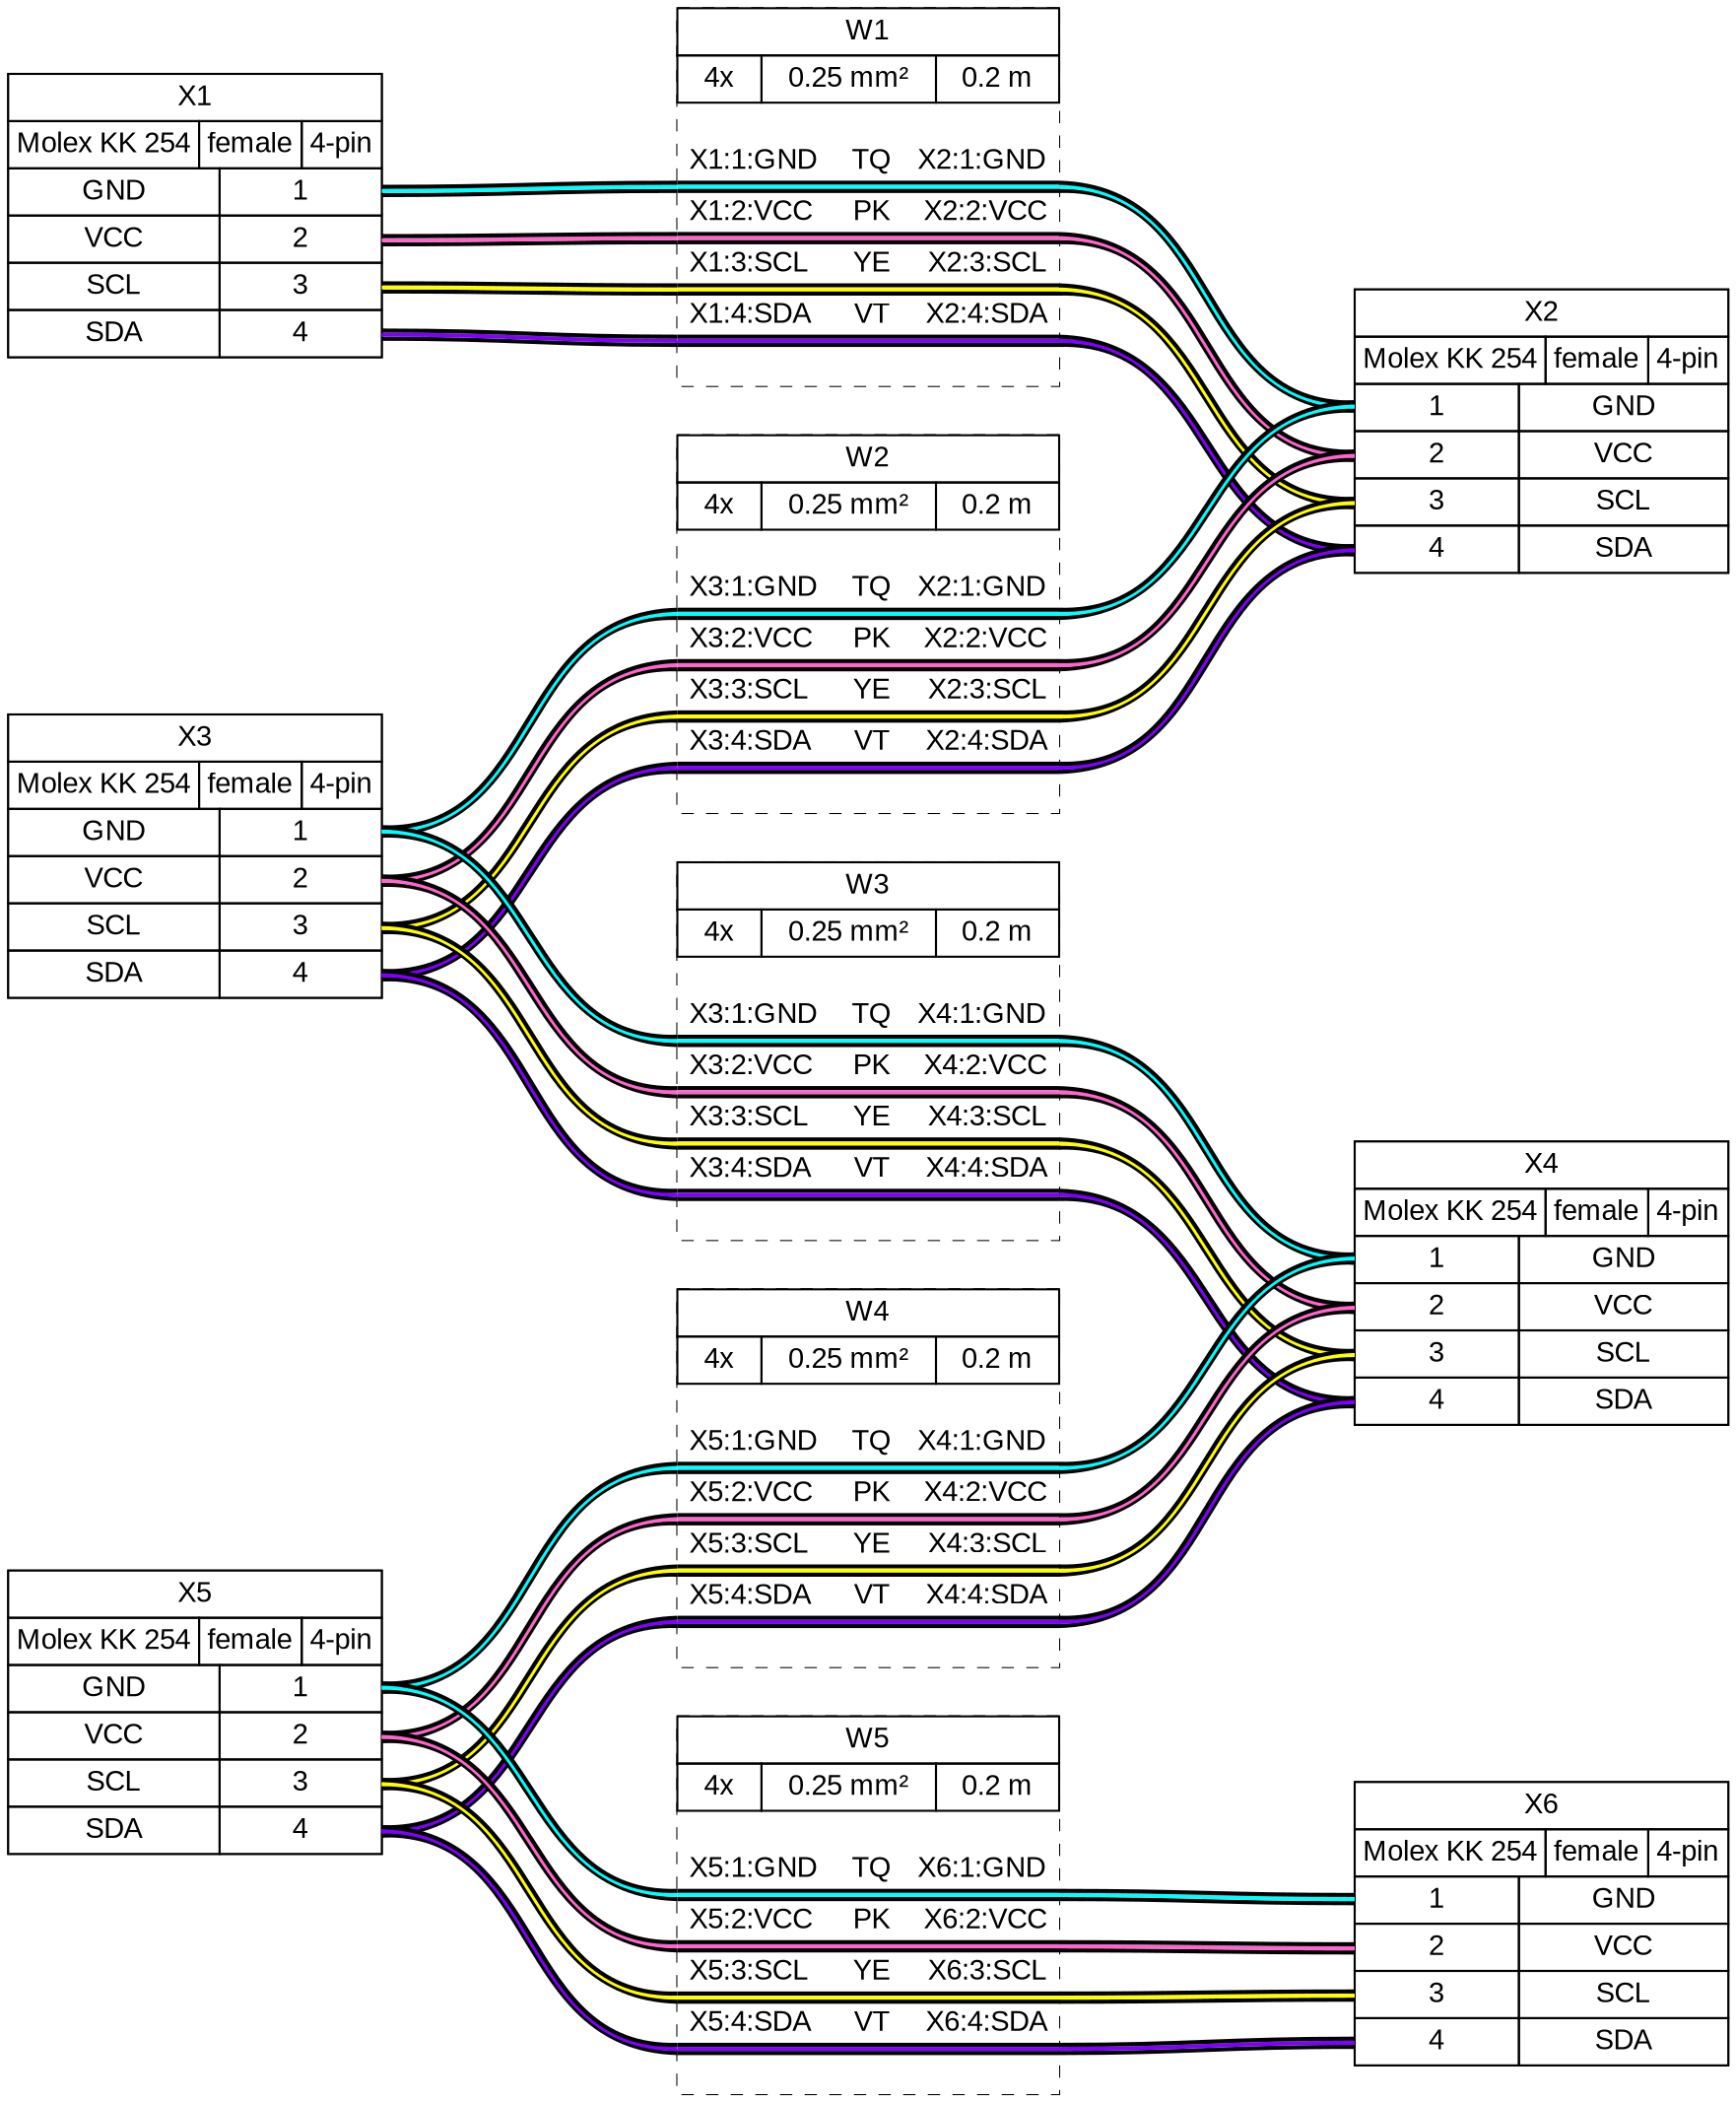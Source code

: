 graph {
// Graph generated by WireViz 0.5-dev+refactor
// https://github.com/wireviz/WireViz
	graph [bgcolor="#FFFFFF" fontname=arial nodesep=0.33 rankdir=LR ranksep=2]
	node [fillcolor="#FFFFFF" fontname=arial height=0 margin=0 shape=none style=filled width=0]
	edge [fontname=arial style=bold]
	X1 [label=<
<table border="0" cellspacing="0" cellpadding="0" bgcolor="#FFFFFF">
 <tr>
  <td>
   <table border="0" cellborder="1" cellpadding="3" cellspacing="0">
    <tr>
     <td>X1</td>
    </tr>
   </table>
  </td>
 </tr>
 <tr>
  <td>
   <table border="0" cellborder="1" cellpadding="3" cellspacing="0">
    <tr>
     <td>Molex KK 254</td>
     <td>female</td>
     <td>4-pin</td>
    </tr>
   </table>
  </td>
 </tr>
 <tr>
  <td>
   <table border="0" cellborder="1" cellpadding="3" cellspacing="0">
    <tr>
     <td>GND</td>
     <td port="p1r">1</td>
    </tr>
    <tr>
     <td>VCC</td>
     <td port="p2r">2</td>
    </tr>
    <tr>
     <td>SCL</td>
     <td port="p3r">3</td>
    </tr>
    <tr>
     <td>SDA</td>
     <td port="p4r">4</td>
    </tr>
   </table>
  </td>
 </tr>
</table>
> shape=box style=filled]
	X2 [label=<
<table border="0" cellspacing="0" cellpadding="0" bgcolor="#FFFFFF">
 <tr>
  <td>
   <table border="0" cellborder="1" cellpadding="3" cellspacing="0">
    <tr>
     <td>X2</td>
    </tr>
   </table>
  </td>
 </tr>
 <tr>
  <td>
   <table border="0" cellborder="1" cellpadding="3" cellspacing="0">
    <tr>
     <td>Molex KK 254</td>
     <td>female</td>
     <td>4-pin</td>
    </tr>
   </table>
  </td>
 </tr>
 <tr>
  <td>
   <table border="0" cellborder="1" cellpadding="3" cellspacing="0">
    <tr>
     <td port="p1l">1</td>
     <td>GND</td>
    </tr>
    <tr>
     <td port="p2l">2</td>
     <td>VCC</td>
    </tr>
    <tr>
     <td port="p3l">3</td>
     <td>SCL</td>
    </tr>
    <tr>
     <td port="p4l">4</td>
     <td>SDA</td>
    </tr>
   </table>
  </td>
 </tr>
</table>
> shape=box style=filled]
	X3 [label=<
<table border="0" cellspacing="0" cellpadding="0" bgcolor="#FFFFFF">
 <tr>
  <td>
   <table border="0" cellborder="1" cellpadding="3" cellspacing="0">
    <tr>
     <td>X3</td>
    </tr>
   </table>
  </td>
 </tr>
 <tr>
  <td>
   <table border="0" cellborder="1" cellpadding="3" cellspacing="0">
    <tr>
     <td>Molex KK 254</td>
     <td>female</td>
     <td>4-pin</td>
    </tr>
   </table>
  </td>
 </tr>
 <tr>
  <td>
   <table border="0" cellborder="1" cellpadding="3" cellspacing="0">
    <tr>
     <td>GND</td>
     <td port="p1r">1</td>
    </tr>
    <tr>
     <td>VCC</td>
     <td port="p2r">2</td>
    </tr>
    <tr>
     <td>SCL</td>
     <td port="p3r">3</td>
    </tr>
    <tr>
     <td>SDA</td>
     <td port="p4r">4</td>
    </tr>
   </table>
  </td>
 </tr>
</table>
> shape=box style=filled]
	X4 [label=<
<table border="0" cellspacing="0" cellpadding="0" bgcolor="#FFFFFF">
 <tr>
  <td>
   <table border="0" cellborder="1" cellpadding="3" cellspacing="0">
    <tr>
     <td>X4</td>
    </tr>
   </table>
  </td>
 </tr>
 <tr>
  <td>
   <table border="0" cellborder="1" cellpadding="3" cellspacing="0">
    <tr>
     <td>Molex KK 254</td>
     <td>female</td>
     <td>4-pin</td>
    </tr>
   </table>
  </td>
 </tr>
 <tr>
  <td>
   <table border="0" cellborder="1" cellpadding="3" cellspacing="0">
    <tr>
     <td port="p1l">1</td>
     <td>GND</td>
    </tr>
    <tr>
     <td port="p2l">2</td>
     <td>VCC</td>
    </tr>
    <tr>
     <td port="p3l">3</td>
     <td>SCL</td>
    </tr>
    <tr>
     <td port="p4l">4</td>
     <td>SDA</td>
    </tr>
   </table>
  </td>
 </tr>
</table>
> shape=box style=filled]
	X5 [label=<
<table border="0" cellspacing="0" cellpadding="0" bgcolor="#FFFFFF">
 <tr>
  <td>
   <table border="0" cellborder="1" cellpadding="3" cellspacing="0">
    <tr>
     <td>X5</td>
    </tr>
   </table>
  </td>
 </tr>
 <tr>
  <td>
   <table border="0" cellborder="1" cellpadding="3" cellspacing="0">
    <tr>
     <td>Molex KK 254</td>
     <td>female</td>
     <td>4-pin</td>
    </tr>
   </table>
  </td>
 </tr>
 <tr>
  <td>
   <table border="0" cellborder="1" cellpadding="3" cellspacing="0">
    <tr>
     <td>GND</td>
     <td port="p1r">1</td>
    </tr>
    <tr>
     <td>VCC</td>
     <td port="p2r">2</td>
    </tr>
    <tr>
     <td>SCL</td>
     <td port="p3r">3</td>
    </tr>
    <tr>
     <td>SDA</td>
     <td port="p4r">4</td>
    </tr>
   </table>
  </td>
 </tr>
</table>
> shape=box style=filled]
	X6 [label=<
<table border="0" cellspacing="0" cellpadding="0" bgcolor="#FFFFFF">
 <tr>
  <td>
   <table border="0" cellborder="1" cellpadding="3" cellspacing="0">
    <tr>
     <td>X6</td>
    </tr>
   </table>
  </td>
 </tr>
 <tr>
  <td>
   <table border="0" cellborder="1" cellpadding="3" cellspacing="0">
    <tr>
     <td>Molex KK 254</td>
     <td>female</td>
     <td>4-pin</td>
    </tr>
   </table>
  </td>
 </tr>
 <tr>
  <td>
   <table border="0" cellborder="1" cellpadding="3" cellspacing="0">
    <tr>
     <td port="p1l">1</td>
     <td>GND</td>
    </tr>
    <tr>
     <td port="p2l">2</td>
     <td>VCC</td>
    </tr>
    <tr>
     <td port="p3l">3</td>
     <td>SCL</td>
    </tr>
    <tr>
     <td port="p4l">4</td>
     <td>SDA</td>
    </tr>
   </table>
  </td>
 </tr>
</table>
> shape=box style=filled]
	W1 [label=<
<table border="0" cellspacing="0" cellpadding="0" bgcolor="#FFFFFF">
 <tr>
  <td>
   <table border="0" cellborder="1" cellpadding="3" cellspacing="0">
    <tr>
     <td>W1</td>
    </tr>
   </table>
  </td>
 </tr>
 <tr>
  <td>
   <table border="0" cellborder="1" cellpadding="3" cellspacing="0">
    <tr>
     <td>4x</td>
     <td>0.25 mm²</td>
     <td>0.2 m</td>
    </tr>
   </table>
  </td>
 </tr>
 <tr>
  <td>
   <table border="0" cellborder="0" cellspacing="0">
    <tr>
     <td>&nbsp;</td>
    </tr>
    <tr>
     <td align="left"> X1:1:GND</td>
     <td> </td>
     <td></td>
     <td>TQ</td>
     <td> </td>
     <td align="right">X2:1:GND </td>
    </tr>
    <tr>
     <td border="0" cellspacing="0" cellpadding="0" colspan="6" height="6" port="w1">
      <table border="0" cellborder="0" cellspacing="0">
       <tr>
        <td bgcolor="#000000" border="0" cellpadding="0" colspan="6" height="2"></td>
       </tr>
       <tr>
        <td bgcolor="#00FFFF" border="0" cellpadding="0" colspan="6" height="2"></td>
       </tr>
       <tr>
        <td bgcolor="#000000" border="0" cellpadding="0" colspan="6" height="2"></td>
       </tr>
      </table>
     </td>
    </tr>
    <tr>
     <td align="left"> X1:2:VCC</td>
     <td> </td>
     <td></td>
     <td>PK</td>
     <td> </td>
     <td align="right">X2:2:VCC </td>
    </tr>
    <tr>
     <td border="0" cellspacing="0" cellpadding="0" colspan="6" height="6" port="w2">
      <table border="0" cellborder="0" cellspacing="0">
       <tr>
        <td bgcolor="#000000" border="0" cellpadding="0" colspan="6" height="2"></td>
       </tr>
       <tr>
        <td bgcolor="#FF66CC" border="0" cellpadding="0" colspan="6" height="2"></td>
       </tr>
       <tr>
        <td bgcolor="#000000" border="0" cellpadding="0" colspan="6" height="2"></td>
       </tr>
      </table>
     </td>
    </tr>
    <tr>
     <td align="left"> X1:3:SCL</td>
     <td> </td>
     <td></td>
     <td>YE</td>
     <td> </td>
     <td align="right">X2:3:SCL </td>
    </tr>
    <tr>
     <td border="0" cellspacing="0" cellpadding="0" colspan="6" height="6" port="w3">
      <table border="0" cellborder="0" cellspacing="0">
       <tr>
        <td bgcolor="#000000" border="0" cellpadding="0" colspan="6" height="2"></td>
       </tr>
       <tr>
        <td bgcolor="#FFFF00" border="0" cellpadding="0" colspan="6" height="2"></td>
       </tr>
       <tr>
        <td bgcolor="#000000" border="0" cellpadding="0" colspan="6" height="2"></td>
       </tr>
      </table>
     </td>
    </tr>
    <tr>
     <td align="left"> X1:4:SDA</td>
     <td> </td>
     <td></td>
     <td>VT</td>
     <td> </td>
     <td align="right">X2:4:SDA </td>
    </tr>
    <tr>
     <td border="0" cellspacing="0" cellpadding="0" colspan="6" height="6" port="w4">
      <table border="0" cellborder="0" cellspacing="0">
       <tr>
        <td bgcolor="#000000" border="0" cellpadding="0" colspan="6" height="2"></td>
       </tr>
       <tr>
        <td bgcolor="#8000FF" border="0" cellpadding="0" colspan="6" height="2"></td>
       </tr>
       <tr>
        <td bgcolor="#000000" border="0" cellpadding="0" colspan="6" height="2"></td>
       </tr>
      </table>
     </td>
    </tr>
    <tr>
     <td>&nbsp;</td>
    </tr>
   </table>
  </td>
 </tr>
</table>
> shape=box style="filled,dashed"]
	edge [color="#000000:#00FFFF:#000000"]
	X1:p1r:e -- W1:w1:w
	W1:w1:e -- X2:p1l:w
	edge [color="#000000:#FF66CC:#000000"]
	X1:p2r:e -- W1:w2:w
	W1:w2:e -- X2:p2l:w
	edge [color="#000000:#FFFF00:#000000"]
	X1:p3r:e -- W1:w3:w
	W1:w3:e -- X2:p3l:w
	edge [color="#000000:#8000FF:#000000"]
	X1:p4r:e -- W1:w4:w
	W1:w4:e -- X2:p4l:w
	W2 [label=<
<table border="0" cellspacing="0" cellpadding="0" bgcolor="#FFFFFF">
 <tr>
  <td>
   <table border="0" cellborder="1" cellpadding="3" cellspacing="0">
    <tr>
     <td>W2</td>
    </tr>
   </table>
  </td>
 </tr>
 <tr>
  <td>
   <table border="0" cellborder="1" cellpadding="3" cellspacing="0">
    <tr>
     <td>4x</td>
     <td>0.25 mm²</td>
     <td>0.2 m</td>
    </tr>
   </table>
  </td>
 </tr>
 <tr>
  <td>
   <table border="0" cellborder="0" cellspacing="0">
    <tr>
     <td>&nbsp;</td>
    </tr>
    <tr>
     <td align="left"> X3:1:GND</td>
     <td> </td>
     <td></td>
     <td>TQ</td>
     <td> </td>
     <td align="right">X2:1:GND </td>
    </tr>
    <tr>
     <td border="0" cellspacing="0" cellpadding="0" colspan="6" height="6" port="w1">
      <table border="0" cellborder="0" cellspacing="0">
       <tr>
        <td bgcolor="#000000" border="0" cellpadding="0" colspan="6" height="2"></td>
       </tr>
       <tr>
        <td bgcolor="#00FFFF" border="0" cellpadding="0" colspan="6" height="2"></td>
       </tr>
       <tr>
        <td bgcolor="#000000" border="0" cellpadding="0" colspan="6" height="2"></td>
       </tr>
      </table>
     </td>
    </tr>
    <tr>
     <td align="left"> X3:2:VCC</td>
     <td> </td>
     <td></td>
     <td>PK</td>
     <td> </td>
     <td align="right">X2:2:VCC </td>
    </tr>
    <tr>
     <td border="0" cellspacing="0" cellpadding="0" colspan="6" height="6" port="w2">
      <table border="0" cellborder="0" cellspacing="0">
       <tr>
        <td bgcolor="#000000" border="0" cellpadding="0" colspan="6" height="2"></td>
       </tr>
       <tr>
        <td bgcolor="#FF66CC" border="0" cellpadding="0" colspan="6" height="2"></td>
       </tr>
       <tr>
        <td bgcolor="#000000" border="0" cellpadding="0" colspan="6" height="2"></td>
       </tr>
      </table>
     </td>
    </tr>
    <tr>
     <td align="left"> X3:3:SCL</td>
     <td> </td>
     <td></td>
     <td>YE</td>
     <td> </td>
     <td align="right">X2:3:SCL </td>
    </tr>
    <tr>
     <td border="0" cellspacing="0" cellpadding="0" colspan="6" height="6" port="w3">
      <table border="0" cellborder="0" cellspacing="0">
       <tr>
        <td bgcolor="#000000" border="0" cellpadding="0" colspan="6" height="2"></td>
       </tr>
       <tr>
        <td bgcolor="#FFFF00" border="0" cellpadding="0" colspan="6" height="2"></td>
       </tr>
       <tr>
        <td bgcolor="#000000" border="0" cellpadding="0" colspan="6" height="2"></td>
       </tr>
      </table>
     </td>
    </tr>
    <tr>
     <td align="left"> X3:4:SDA</td>
     <td> </td>
     <td></td>
     <td>VT</td>
     <td> </td>
     <td align="right">X2:4:SDA </td>
    </tr>
    <tr>
     <td border="0" cellspacing="0" cellpadding="0" colspan="6" height="6" port="w4">
      <table border="0" cellborder="0" cellspacing="0">
       <tr>
        <td bgcolor="#000000" border="0" cellpadding="0" colspan="6" height="2"></td>
       </tr>
       <tr>
        <td bgcolor="#8000FF" border="0" cellpadding="0" colspan="6" height="2"></td>
       </tr>
       <tr>
        <td bgcolor="#000000" border="0" cellpadding="0" colspan="6" height="2"></td>
       </tr>
      </table>
     </td>
    </tr>
    <tr>
     <td>&nbsp;</td>
    </tr>
   </table>
  </td>
 </tr>
</table>
> shape=box style="filled,dashed"]
	edge [color="#000000:#00FFFF:#000000"]
	X3:p1r:e -- W2:w1:w
	W2:w1:e -- X2:p1l:w
	edge [color="#000000:#FF66CC:#000000"]
	X3:p2r:e -- W2:w2:w
	W2:w2:e -- X2:p2l:w
	edge [color="#000000:#FFFF00:#000000"]
	X3:p3r:e -- W2:w3:w
	W2:w3:e -- X2:p3l:w
	edge [color="#000000:#8000FF:#000000"]
	X3:p4r:e -- W2:w4:w
	W2:w4:e -- X2:p4l:w
	W3 [label=<
<table border="0" cellspacing="0" cellpadding="0" bgcolor="#FFFFFF">
 <tr>
  <td>
   <table border="0" cellborder="1" cellpadding="3" cellspacing="0">
    <tr>
     <td>W3</td>
    </tr>
   </table>
  </td>
 </tr>
 <tr>
  <td>
   <table border="0" cellborder="1" cellpadding="3" cellspacing="0">
    <tr>
     <td>4x</td>
     <td>0.25 mm²</td>
     <td>0.2 m</td>
    </tr>
   </table>
  </td>
 </tr>
 <tr>
  <td>
   <table border="0" cellborder="0" cellspacing="0">
    <tr>
     <td>&nbsp;</td>
    </tr>
    <tr>
     <td align="left"> X3:1:GND</td>
     <td> </td>
     <td></td>
     <td>TQ</td>
     <td> </td>
     <td align="right">X4:1:GND </td>
    </tr>
    <tr>
     <td border="0" cellspacing="0" cellpadding="0" colspan="6" height="6" port="w1">
      <table border="0" cellborder="0" cellspacing="0">
       <tr>
        <td bgcolor="#000000" border="0" cellpadding="0" colspan="6" height="2"></td>
       </tr>
       <tr>
        <td bgcolor="#00FFFF" border="0" cellpadding="0" colspan="6" height="2"></td>
       </tr>
       <tr>
        <td bgcolor="#000000" border="0" cellpadding="0" colspan="6" height="2"></td>
       </tr>
      </table>
     </td>
    </tr>
    <tr>
     <td align="left"> X3:2:VCC</td>
     <td> </td>
     <td></td>
     <td>PK</td>
     <td> </td>
     <td align="right">X4:2:VCC </td>
    </tr>
    <tr>
     <td border="0" cellspacing="0" cellpadding="0" colspan="6" height="6" port="w2">
      <table border="0" cellborder="0" cellspacing="0">
       <tr>
        <td bgcolor="#000000" border="0" cellpadding="0" colspan="6" height="2"></td>
       </tr>
       <tr>
        <td bgcolor="#FF66CC" border="0" cellpadding="0" colspan="6" height="2"></td>
       </tr>
       <tr>
        <td bgcolor="#000000" border="0" cellpadding="0" colspan="6" height="2"></td>
       </tr>
      </table>
     </td>
    </tr>
    <tr>
     <td align="left"> X3:3:SCL</td>
     <td> </td>
     <td></td>
     <td>YE</td>
     <td> </td>
     <td align="right">X4:3:SCL </td>
    </tr>
    <tr>
     <td border="0" cellspacing="0" cellpadding="0" colspan="6" height="6" port="w3">
      <table border="0" cellborder="0" cellspacing="0">
       <tr>
        <td bgcolor="#000000" border="0" cellpadding="0" colspan="6" height="2"></td>
       </tr>
       <tr>
        <td bgcolor="#FFFF00" border="0" cellpadding="0" colspan="6" height="2"></td>
       </tr>
       <tr>
        <td bgcolor="#000000" border="0" cellpadding="0" colspan="6" height="2"></td>
       </tr>
      </table>
     </td>
    </tr>
    <tr>
     <td align="left"> X3:4:SDA</td>
     <td> </td>
     <td></td>
     <td>VT</td>
     <td> </td>
     <td align="right">X4:4:SDA </td>
    </tr>
    <tr>
     <td border="0" cellspacing="0" cellpadding="0" colspan="6" height="6" port="w4">
      <table border="0" cellborder="0" cellspacing="0">
       <tr>
        <td bgcolor="#000000" border="0" cellpadding="0" colspan="6" height="2"></td>
       </tr>
       <tr>
        <td bgcolor="#8000FF" border="0" cellpadding="0" colspan="6" height="2"></td>
       </tr>
       <tr>
        <td bgcolor="#000000" border="0" cellpadding="0" colspan="6" height="2"></td>
       </tr>
      </table>
     </td>
    </tr>
    <tr>
     <td>&nbsp;</td>
    </tr>
   </table>
  </td>
 </tr>
</table>
> shape=box style="filled,dashed"]
	edge [color="#000000:#00FFFF:#000000"]
	X3:p1r:e -- W3:w1:w
	W3:w1:e -- X4:p1l:w
	edge [color="#000000:#FF66CC:#000000"]
	X3:p2r:e -- W3:w2:w
	W3:w2:e -- X4:p2l:w
	edge [color="#000000:#FFFF00:#000000"]
	X3:p3r:e -- W3:w3:w
	W3:w3:e -- X4:p3l:w
	edge [color="#000000:#8000FF:#000000"]
	X3:p4r:e -- W3:w4:w
	W3:w4:e -- X4:p4l:w
	W4 [label=<
<table border="0" cellspacing="0" cellpadding="0" bgcolor="#FFFFFF">
 <tr>
  <td>
   <table border="0" cellborder="1" cellpadding="3" cellspacing="0">
    <tr>
     <td>W4</td>
    </tr>
   </table>
  </td>
 </tr>
 <tr>
  <td>
   <table border="0" cellborder="1" cellpadding="3" cellspacing="0">
    <tr>
     <td>4x</td>
     <td>0.25 mm²</td>
     <td>0.2 m</td>
    </tr>
   </table>
  </td>
 </tr>
 <tr>
  <td>
   <table border="0" cellborder="0" cellspacing="0">
    <tr>
     <td>&nbsp;</td>
    </tr>
    <tr>
     <td align="left"> X5:1:GND</td>
     <td> </td>
     <td></td>
     <td>TQ</td>
     <td> </td>
     <td align="right">X4:1:GND </td>
    </tr>
    <tr>
     <td border="0" cellspacing="0" cellpadding="0" colspan="6" height="6" port="w1">
      <table border="0" cellborder="0" cellspacing="0">
       <tr>
        <td bgcolor="#000000" border="0" cellpadding="0" colspan="6" height="2"></td>
       </tr>
       <tr>
        <td bgcolor="#00FFFF" border="0" cellpadding="0" colspan="6" height="2"></td>
       </tr>
       <tr>
        <td bgcolor="#000000" border="0" cellpadding="0" colspan="6" height="2"></td>
       </tr>
      </table>
     </td>
    </tr>
    <tr>
     <td align="left"> X5:2:VCC</td>
     <td> </td>
     <td></td>
     <td>PK</td>
     <td> </td>
     <td align="right">X4:2:VCC </td>
    </tr>
    <tr>
     <td border="0" cellspacing="0" cellpadding="0" colspan="6" height="6" port="w2">
      <table border="0" cellborder="0" cellspacing="0">
       <tr>
        <td bgcolor="#000000" border="0" cellpadding="0" colspan="6" height="2"></td>
       </tr>
       <tr>
        <td bgcolor="#FF66CC" border="0" cellpadding="0" colspan="6" height="2"></td>
       </tr>
       <tr>
        <td bgcolor="#000000" border="0" cellpadding="0" colspan="6" height="2"></td>
       </tr>
      </table>
     </td>
    </tr>
    <tr>
     <td align="left"> X5:3:SCL</td>
     <td> </td>
     <td></td>
     <td>YE</td>
     <td> </td>
     <td align="right">X4:3:SCL </td>
    </tr>
    <tr>
     <td border="0" cellspacing="0" cellpadding="0" colspan="6" height="6" port="w3">
      <table border="0" cellborder="0" cellspacing="0">
       <tr>
        <td bgcolor="#000000" border="0" cellpadding="0" colspan="6" height="2"></td>
       </tr>
       <tr>
        <td bgcolor="#FFFF00" border="0" cellpadding="0" colspan="6" height="2"></td>
       </tr>
       <tr>
        <td bgcolor="#000000" border="0" cellpadding="0" colspan="6" height="2"></td>
       </tr>
      </table>
     </td>
    </tr>
    <tr>
     <td align="left"> X5:4:SDA</td>
     <td> </td>
     <td></td>
     <td>VT</td>
     <td> </td>
     <td align="right">X4:4:SDA </td>
    </tr>
    <tr>
     <td border="0" cellspacing="0" cellpadding="0" colspan="6" height="6" port="w4">
      <table border="0" cellborder="0" cellspacing="0">
       <tr>
        <td bgcolor="#000000" border="0" cellpadding="0" colspan="6" height="2"></td>
       </tr>
       <tr>
        <td bgcolor="#8000FF" border="0" cellpadding="0" colspan="6" height="2"></td>
       </tr>
       <tr>
        <td bgcolor="#000000" border="0" cellpadding="0" colspan="6" height="2"></td>
       </tr>
      </table>
     </td>
    </tr>
    <tr>
     <td>&nbsp;</td>
    </tr>
   </table>
  </td>
 </tr>
</table>
> shape=box style="filled,dashed"]
	edge [color="#000000:#00FFFF:#000000"]
	X5:p1r:e -- W4:w1:w
	W4:w1:e -- X4:p1l:w
	edge [color="#000000:#FF66CC:#000000"]
	X5:p2r:e -- W4:w2:w
	W4:w2:e -- X4:p2l:w
	edge [color="#000000:#FFFF00:#000000"]
	X5:p3r:e -- W4:w3:w
	W4:w3:e -- X4:p3l:w
	edge [color="#000000:#8000FF:#000000"]
	X5:p4r:e -- W4:w4:w
	W4:w4:e -- X4:p4l:w
	W5 [label=<
<table border="0" cellspacing="0" cellpadding="0" bgcolor="#FFFFFF">
 <tr>
  <td>
   <table border="0" cellborder="1" cellpadding="3" cellspacing="0">
    <tr>
     <td>W5</td>
    </tr>
   </table>
  </td>
 </tr>
 <tr>
  <td>
   <table border="0" cellborder="1" cellpadding="3" cellspacing="0">
    <tr>
     <td>4x</td>
     <td>0.25 mm²</td>
     <td>0.2 m</td>
    </tr>
   </table>
  </td>
 </tr>
 <tr>
  <td>
   <table border="0" cellborder="0" cellspacing="0">
    <tr>
     <td>&nbsp;</td>
    </tr>
    <tr>
     <td align="left"> X5:1:GND</td>
     <td> </td>
     <td></td>
     <td>TQ</td>
     <td> </td>
     <td align="right">X6:1:GND </td>
    </tr>
    <tr>
     <td border="0" cellspacing="0" cellpadding="0" colspan="6" height="6" port="w1">
      <table border="0" cellborder="0" cellspacing="0">
       <tr>
        <td bgcolor="#000000" border="0" cellpadding="0" colspan="6" height="2"></td>
       </tr>
       <tr>
        <td bgcolor="#00FFFF" border="0" cellpadding="0" colspan="6" height="2"></td>
       </tr>
       <tr>
        <td bgcolor="#000000" border="0" cellpadding="0" colspan="6" height="2"></td>
       </tr>
      </table>
     </td>
    </tr>
    <tr>
     <td align="left"> X5:2:VCC</td>
     <td> </td>
     <td></td>
     <td>PK</td>
     <td> </td>
     <td align="right">X6:2:VCC </td>
    </tr>
    <tr>
     <td border="0" cellspacing="0" cellpadding="0" colspan="6" height="6" port="w2">
      <table border="0" cellborder="0" cellspacing="0">
       <tr>
        <td bgcolor="#000000" border="0" cellpadding="0" colspan="6" height="2"></td>
       </tr>
       <tr>
        <td bgcolor="#FF66CC" border="0" cellpadding="0" colspan="6" height="2"></td>
       </tr>
       <tr>
        <td bgcolor="#000000" border="0" cellpadding="0" colspan="6" height="2"></td>
       </tr>
      </table>
     </td>
    </tr>
    <tr>
     <td align="left"> X5:3:SCL</td>
     <td> </td>
     <td></td>
     <td>YE</td>
     <td> </td>
     <td align="right">X6:3:SCL </td>
    </tr>
    <tr>
     <td border="0" cellspacing="0" cellpadding="0" colspan="6" height="6" port="w3">
      <table border="0" cellborder="0" cellspacing="0">
       <tr>
        <td bgcolor="#000000" border="0" cellpadding="0" colspan="6" height="2"></td>
       </tr>
       <tr>
        <td bgcolor="#FFFF00" border="0" cellpadding="0" colspan="6" height="2"></td>
       </tr>
       <tr>
        <td bgcolor="#000000" border="0" cellpadding="0" colspan="6" height="2"></td>
       </tr>
      </table>
     </td>
    </tr>
    <tr>
     <td align="left"> X5:4:SDA</td>
     <td> </td>
     <td></td>
     <td>VT</td>
     <td> </td>
     <td align="right">X6:4:SDA </td>
    </tr>
    <tr>
     <td border="0" cellspacing="0" cellpadding="0" colspan="6" height="6" port="w4">
      <table border="0" cellborder="0" cellspacing="0">
       <tr>
        <td bgcolor="#000000" border="0" cellpadding="0" colspan="6" height="2"></td>
       </tr>
       <tr>
        <td bgcolor="#8000FF" border="0" cellpadding="0" colspan="6" height="2"></td>
       </tr>
       <tr>
        <td bgcolor="#000000" border="0" cellpadding="0" colspan="6" height="2"></td>
       </tr>
      </table>
     </td>
    </tr>
    <tr>
     <td>&nbsp;</td>
    </tr>
   </table>
  </td>
 </tr>
</table>
> shape=box style="filled,dashed"]
	edge [color="#000000:#00FFFF:#000000"]
	X5:p1r:e -- W5:w1:w
	W5:w1:e -- X6:p1l:w
	edge [color="#000000:#FF66CC:#000000"]
	X5:p2r:e -- W5:w2:w
	W5:w2:e -- X6:p2l:w
	edge [color="#000000:#FFFF00:#000000"]
	X5:p3r:e -- W5:w3:w
	W5:w3:e -- X6:p3l:w
	edge [color="#000000:#8000FF:#000000"]
	X5:p4r:e -- W5:w4:w
	W5:w4:e -- X6:p4l:w
}
